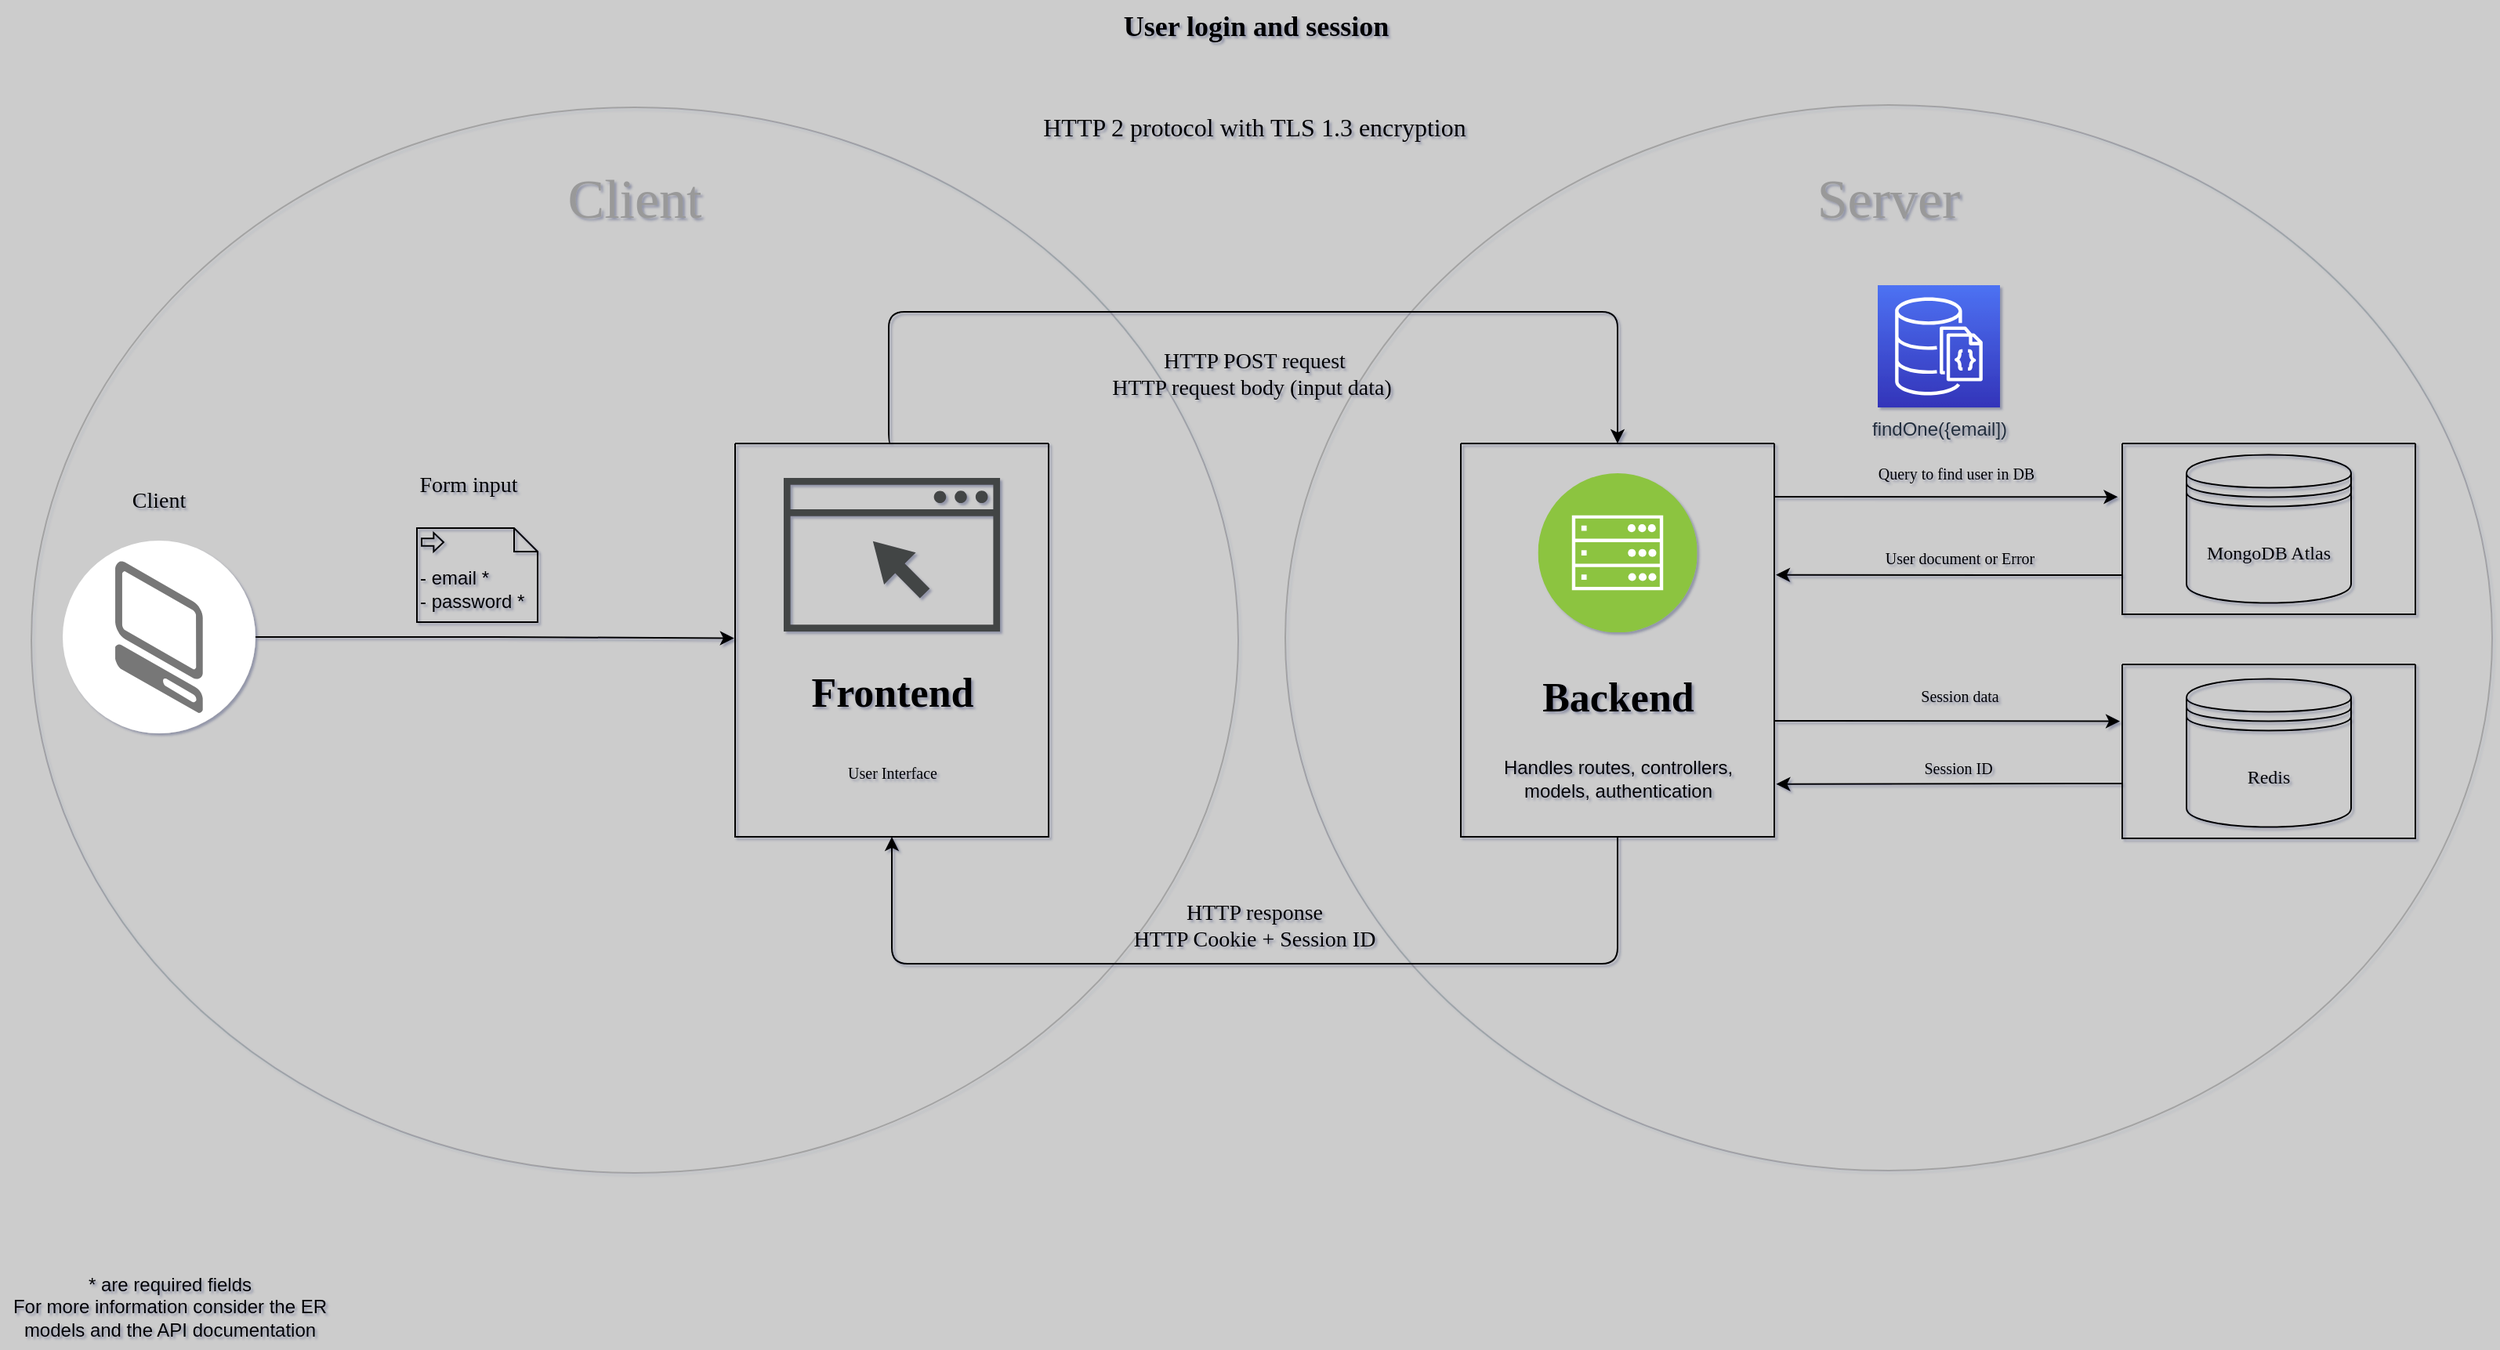 <mxfile version="21.6.8" type="device" pages="2">
  <diagram id="StKpXvQjdSyoZ6MgZJK2" name="Login">
    <mxGraphModel dx="1717" dy="985" grid="0" gridSize="10" guides="1" tooltips="1" connect="0" arrows="1" fold="1" page="1" pageScale="1" pageWidth="1600" pageHeight="900" background="#CCCCCC" math="0" shadow="1">
      <root>
        <mxCell id="0" />
        <mxCell id="1" parent="0" />
        <mxCell id="V8MKKuzJBGjJsVR3TjBU-52" value="" style="ellipse;whiteSpace=wrap;html=1;rounded=1;shadow=0;fontFamily=Lucida Console;fontSize=16;fillColor=none;opacity=20;" parent="1" vertex="1">
          <mxGeometry x="20" y="111.5" width="770" height="680" as="geometry" />
        </mxCell>
        <mxCell id="V8MKKuzJBGjJsVR3TjBU-56" value="" style="ellipse;whiteSpace=wrap;html=1;rounded=1;shadow=0;fontFamily=Lucida Console;fontSize=16;fillColor=none;opacity=20;" parent="1" vertex="1">
          <mxGeometry x="820" y="110" width="770" height="680" as="geometry" />
        </mxCell>
        <mxCell id="-9RqMmMAqNWInjNPRv1z-26" style="edgeStyle=orthogonalEdgeStyle;rounded=0;orthogonalLoop=1;jettySize=auto;html=1;entryX=-0.003;entryY=0.495;entryDx=0;entryDy=0;entryPerimeter=0;" parent="1" source="V8MKKuzJBGjJsVR3TjBU-2" target="V8MKKuzJBGjJsVR3TjBU-11" edge="1">
          <mxGeometry relative="1" as="geometry" />
        </mxCell>
        <mxCell id="V8MKKuzJBGjJsVR3TjBU-2" value="" style="ellipse;whiteSpace=wrap;html=1;aspect=fixed;strokeColor=none;rounded=1;" parent="1" vertex="1">
          <mxGeometry x="40" y="388" width="123" height="123" as="geometry" />
        </mxCell>
        <mxCell id="V8MKKuzJBGjJsVR3TjBU-3" value="&lt;font style=&quot;font-size: 14px;&quot;&gt;Client&lt;/font&gt;" style="text;html=1;strokeColor=none;fillColor=none;align=center;verticalAlign=middle;whiteSpace=wrap;rounded=1;fontFamily=Lucida Console;fontSize=14;" parent="1" vertex="1">
          <mxGeometry x="48" y="348" width="107" height="30" as="geometry" />
        </mxCell>
        <mxCell id="V8MKKuzJBGjJsVR3TjBU-37" style="edgeStyle=orthogonalEdgeStyle;rounded=1;orthogonalLoop=1;jettySize=auto;html=1;exitX=0.5;exitY=0;exitDx=0;exitDy=0;entryX=0.5;entryY=0;entryDx=0;entryDy=0;fontFamily=Lucida Console;fontSize=16;" parent="1" source="V8MKKuzJBGjJsVR3TjBU-11" target="V8MKKuzJBGjJsVR3TjBU-14" edge="1">
          <mxGeometry relative="1" as="geometry">
            <Array as="points">
              <mxPoint x="567" y="242" />
              <mxPoint x="1032" y="242" />
            </Array>
          </mxGeometry>
        </mxCell>
        <mxCell id="V8MKKuzJBGjJsVR3TjBU-11" value="" style="swimlane;startSize=0;rounded=1;shadow=0;fontSize=14;fillColor=none;" parent="1" vertex="1">
          <mxGeometry x="469" y="326" width="200" height="251" as="geometry">
            <mxRectangle x="510" y="320" width="50" height="40" as="alternateBounds" />
          </mxGeometry>
        </mxCell>
        <mxCell id="V8MKKuzJBGjJsVR3TjBU-9" value="" style="pointerEvents=1;shadow=0;dashed=0;html=1;strokeColor=none;fillColor=#434445;aspect=fixed;labelPosition=center;verticalLabelPosition=bottom;verticalAlign=top;align=center;outlineConnect=0;shape=mxgraph.vvd.web_browser;rounded=1;fontSize=14;" parent="V8MKKuzJBGjJsVR3TjBU-11" vertex="1">
          <mxGeometry x="30.98" y="22" width="138.04" height="98" as="geometry" />
        </mxCell>
        <mxCell id="V8MKKuzJBGjJsVR3TjBU-13" value="&lt;b&gt;&lt;font face=&quot;Lucida Console&quot; style=&quot;font-size: 26px;&quot;&gt;Frontend&lt;/font&gt;&lt;/b&gt;" style="text;html=1;align=center;verticalAlign=middle;resizable=0;points=[];autosize=1;strokeColor=none;fillColor=none;fontSize=14;rounded=1;" parent="V8MKKuzJBGjJsVR3TjBU-11" vertex="1">
          <mxGeometry x="25" y="139" width="150" height="40" as="geometry" />
        </mxCell>
        <mxCell id="V8MKKuzJBGjJsVR3TjBU-47" value="User Interface" style="text;html=1;align=center;verticalAlign=middle;resizable=0;points=[];autosize=1;strokeColor=none;fillColor=none;fontSize=10;fontFamily=Lucida Console;rounded=1;" parent="V8MKKuzJBGjJsVR3TjBU-11" vertex="1">
          <mxGeometry x="49" y="198" width="102" height="24" as="geometry" />
        </mxCell>
        <mxCell id="V8MKKuzJBGjJsVR3TjBU-25" style="edgeStyle=orthogonalEdgeStyle;rounded=1;orthogonalLoop=1;jettySize=auto;html=1;exitX=0.5;exitY=1;exitDx=0;exitDy=0;entryX=0.5;entryY=1;entryDx=0;entryDy=0;fontFamily=Lucida Console;fontSize=14;" parent="1" source="V8MKKuzJBGjJsVR3TjBU-14" target="V8MKKuzJBGjJsVR3TjBU-11" edge="1">
          <mxGeometry relative="1" as="geometry">
            <Array as="points">
              <mxPoint x="802" y="658" />
              <mxPoint x="392" y="658" />
            </Array>
          </mxGeometry>
        </mxCell>
        <mxCell id="-9RqMmMAqNWInjNPRv1z-22" style="edgeStyle=orthogonalEdgeStyle;rounded=0;orthogonalLoop=1;jettySize=auto;html=1;entryX=-0.008;entryY=0.327;entryDx=0;entryDy=0;entryPerimeter=0;" parent="1" source="V8MKKuzJBGjJsVR3TjBU-14" target="-9RqMmMAqNWInjNPRv1z-15" edge="1">
          <mxGeometry relative="1" as="geometry">
            <Array as="points">
              <mxPoint x="1167" y="503" />
              <mxPoint x="1167" y="503" />
            </Array>
          </mxGeometry>
        </mxCell>
        <mxCell id="-9RqMmMAqNWInjNPRv1z-24" style="edgeStyle=orthogonalEdgeStyle;rounded=0;orthogonalLoop=1;jettySize=auto;html=1;entryX=-0.015;entryY=0.313;entryDx=0;entryDy=0;entryPerimeter=0;" parent="1" source="V8MKKuzJBGjJsVR3TjBU-14" target="V8MKKuzJBGjJsVR3TjBU-27" edge="1">
          <mxGeometry relative="1" as="geometry">
            <Array as="points">
              <mxPoint x="1166" y="360" />
              <mxPoint x="1166" y="360" />
            </Array>
          </mxGeometry>
        </mxCell>
        <mxCell id="V8MKKuzJBGjJsVR3TjBU-14" value="" style="swimlane;startSize=0;rounded=1;shadow=0;fontSize=14;fillColor=none;" parent="1" vertex="1">
          <mxGeometry x="932" y="326" width="200" height="251" as="geometry">
            <mxRectangle x="650" y="288.5" width="50" height="40" as="alternateBounds" />
          </mxGeometry>
        </mxCell>
        <mxCell id="V8MKKuzJBGjJsVR3TjBU-16" value="&lt;b&gt;&lt;font face=&quot;Lucida Console&quot; style=&quot;font-size: 26px;&quot;&gt;Backend&lt;/font&gt;&lt;/b&gt;" style="text;html=1;align=center;verticalAlign=middle;resizable=0;points=[];autosize=1;strokeColor=none;fillColor=none;fontSize=14;rounded=1;" parent="V8MKKuzJBGjJsVR3TjBU-14" vertex="1">
          <mxGeometry x="30" y="142" width="140" height="40" as="geometry" />
        </mxCell>
        <mxCell id="V8MKKuzJBGjJsVR3TjBU-17" value="" style="aspect=fixed;perimeter=ellipsePerimeter;html=1;align=center;shadow=0;dashed=0;fontColor=#4277BB;labelBackgroundColor=#ffffff;fontSize=12;spacingTop=3;image;image=img/lib/ibm/infrastructure/mobile_backend.svg;rounded=1;fontFamily=Lucida Console;fillColor=none;" parent="V8MKKuzJBGjJsVR3TjBU-14" vertex="1">
          <mxGeometry x="49.25" y="19" width="101.5" height="101.5" as="geometry" />
        </mxCell>
        <mxCell id="-9RqMmMAqNWInjNPRv1z-2" value="Handles routes, controllers, models, authentication" style="text;html=1;strokeColor=none;fillColor=none;align=center;verticalAlign=middle;whiteSpace=wrap;rounded=0;" parent="V8MKKuzJBGjJsVR3TjBU-14" vertex="1">
          <mxGeometry x="11" y="185" width="179" height="58" as="geometry" />
        </mxCell>
        <mxCell id="V8MKKuzJBGjJsVR3TjBU-19" value="" style="shape=mxgraph.bpmn.data;labelPosition=center;verticalLabelPosition=bottom;align=center;verticalAlign=top;whiteSpace=wrap;size=15;html=1;bpmnTransferType=input;rounded=1;shadow=0;fontFamily=Lucida Console;fontSize=26;fillColor=none;" parent="1" vertex="1">
          <mxGeometry x="266" y="380" width="77" height="60" as="geometry" />
        </mxCell>
        <mxCell id="V8MKKuzJBGjJsVR3TjBU-22" value="&lt;font style=&quot;font-size: 14px;&quot;&gt;Form input&lt;/font&gt;" style="text;html=1;strokeColor=none;fillColor=none;align=center;verticalAlign=middle;whiteSpace=wrap;rounded=1;shadow=0;fontFamily=Lucida Console;fontSize=14;" parent="1" vertex="1">
          <mxGeometry x="184" y="338" width="230" height="30" as="geometry" />
        </mxCell>
        <mxCell id="V8MKKuzJBGjJsVR3TjBU-24" value="HTTP POST request&lt;br&gt;HTTP request body (input data)&amp;nbsp; &amp;nbsp;" style="text;html=1;strokeColor=none;fillColor=none;align=center;verticalAlign=middle;whiteSpace=wrap;rounded=1;shadow=0;fontFamily=Lucida Console;fontSize=14;" parent="1" vertex="1">
          <mxGeometry x="707" y="258" width="187" height="65" as="geometry" />
        </mxCell>
        <mxCell id="V8MKKuzJBGjJsVR3TjBU-26" value="HTTP response&lt;br&gt;HTTP Cookie + Session ID" style="text;html=1;align=center;verticalAlign=middle;resizable=0;points=[];autosize=1;strokeColor=none;fillColor=none;fontSize=14;fontFamily=Lucida Console;rounded=1;" parent="1" vertex="1">
          <mxGeometry x="690" y="611" width="220" height="46" as="geometry" />
        </mxCell>
        <mxCell id="-9RqMmMAqNWInjNPRv1z-25" style="edgeStyle=orthogonalEdgeStyle;rounded=0;orthogonalLoop=1;jettySize=auto;html=1;entryX=1.005;entryY=0.334;entryDx=0;entryDy=0;entryPerimeter=0;" parent="1" source="V8MKKuzJBGjJsVR3TjBU-27" target="V8MKKuzJBGjJsVR3TjBU-14" edge="1">
          <mxGeometry relative="1" as="geometry">
            <Array as="points">
              <mxPoint x="1325" y="410" />
              <mxPoint x="1325" y="410" />
            </Array>
          </mxGeometry>
        </mxCell>
        <mxCell id="V8MKKuzJBGjJsVR3TjBU-27" value="" style="swimlane;startSize=0;rounded=1;shadow=0;fontSize=14;fillColor=none;" parent="1" vertex="1">
          <mxGeometry x="1354" y="326" width="187" height="109" as="geometry">
            <mxRectangle x="650" y="288.5" width="50" height="40" as="alternateBounds" />
          </mxGeometry>
        </mxCell>
        <mxCell id="V8MKKuzJBGjJsVR3TjBU-34" value="MongoDB Atlas" style="shape=datastore;whiteSpace=wrap;html=1;rounded=1;shadow=0;fontFamily=Lucida Console;fontSize=12;fillColor=none;" parent="V8MKKuzJBGjJsVR3TjBU-27" vertex="1">
          <mxGeometry x="41" y="7.25" width="105" height="94.5" as="geometry" />
        </mxCell>
        <mxCell id="V8MKKuzJBGjJsVR3TjBU-33" value="&lt;b style=&quot;&quot;&gt;&lt;font style=&quot;font-size: 18px;&quot;&gt;User login and session&lt;/font&gt;&lt;/b&gt;" style="text;html=1;align=center;verticalAlign=middle;resizable=0;points=[];autosize=1;strokeColor=none;fillColor=none;fontSize=16;fontFamily=Lucida Console;rounded=1;" parent="1" vertex="1">
          <mxGeometry x="669.5" y="43" width="263" height="34" as="geometry" />
        </mxCell>
        <mxCell id="V8MKKuzJBGjJsVR3TjBU-43" value="&lt;span style=&quot;font-size: 10px;&quot;&gt;Query to find user in DB&amp;nbsp;&lt;/span&gt;" style="text;html=1;align=center;verticalAlign=middle;resizable=0;points=[];autosize=1;strokeColor=none;fillColor=none;fontSize=18;fontFamily=Lucida Console;rounded=1;" parent="1" vertex="1">
          <mxGeometry x="1164.5" y="326" width="169" height="34" as="geometry" />
        </mxCell>
        <mxCell id="V8MKKuzJBGjJsVR3TjBU-44" value="&lt;span style=&quot;font-size: 10px;&quot;&gt;User document or Error&lt;/span&gt;" style="text;html=1;align=center;verticalAlign=middle;resizable=0;points=[];autosize=1;strokeColor=none;fillColor=none;fontSize=18;fontFamily=Lucida Console;rounded=1;" parent="1" vertex="1">
          <mxGeometry x="1174" y="380" width="151" height="34" as="geometry" />
        </mxCell>
        <mxCell id="V8MKKuzJBGjJsVR3TjBU-48" value="&lt;font style=&quot;font-size: 16px;&quot;&gt;HTTP 2 protocol with TLS 1.3 encryption&lt;/font&gt;" style="text;html=1;align=center;verticalAlign=middle;resizable=0;points=[];autosize=1;strokeColor=none;fillColor=none;fontSize=10;fontFamily=Lucida Console;rounded=1;" parent="1" vertex="1">
          <mxGeometry x="603" y="108" width="394" height="31" as="geometry" />
        </mxCell>
        <mxCell id="V8MKKuzJBGjJsVR3TjBU-53" value="&lt;font color=&quot;#999999&quot; style=&quot;font-size: 35px;&quot;&gt;Client&lt;/font&gt;" style="text;html=1;strokeColor=none;fillColor=none;align=center;verticalAlign=middle;whiteSpace=wrap;rounded=1;shadow=0;fontFamily=Lucida Console;fontSize=16;opacity=20;" parent="1" vertex="1">
          <mxGeometry x="255" y="110" width="300" height="120" as="geometry" />
        </mxCell>
        <mxCell id="V8MKKuzJBGjJsVR3TjBU-57" value="&lt;font color=&quot;#999999&quot; style=&quot;font-size: 35px;&quot;&gt;Server&lt;/font&gt;" style="text;html=1;strokeColor=none;fillColor=none;align=center;verticalAlign=middle;whiteSpace=wrap;rounded=1;shadow=0;fontFamily=Lucida Console;fontSize=16;opacity=20;" parent="1" vertex="1">
          <mxGeometry x="1055" y="110" width="300" height="120" as="geometry" />
        </mxCell>
        <mxCell id="V8MKKuzJBGjJsVR3TjBU-49" value="" style="verticalLabelPosition=bottom;html=1;verticalAlign=top;strokeWidth=1;align=center;outlineConnect=0;dashed=0;outlineConnect=0;shape=mxgraph.aws3d.client;aspect=fixed;strokeColor=none;fillColor=#777777;rounded=1;shadow=0;fontFamily=Lucida Console;fontSize=16;autosize=0;" parent="1" vertex="1">
          <mxGeometry x="73.52" y="401" width="55.96" height="97" as="geometry" />
        </mxCell>
        <mxCell id="-9RqMmMAqNWInjNPRv1z-23" style="edgeStyle=orthogonalEdgeStyle;rounded=0;orthogonalLoop=1;jettySize=auto;html=1;entryX=1.006;entryY=0.866;entryDx=0;entryDy=0;entryPerimeter=0;" parent="1" source="-9RqMmMAqNWInjNPRv1z-15" target="V8MKKuzJBGjJsVR3TjBU-14" edge="1">
          <mxGeometry relative="1" as="geometry">
            <Array as="points">
              <mxPoint x="1324" y="543" />
              <mxPoint x="1324" y="543" />
            </Array>
          </mxGeometry>
        </mxCell>
        <mxCell id="-9RqMmMAqNWInjNPRv1z-15" value="" style="swimlane;startSize=0;rounded=1;shadow=0;fontSize=14;fillColor=none;" parent="1" vertex="1">
          <mxGeometry x="1354" y="467" width="187" height="111" as="geometry">
            <mxRectangle x="650" y="288.5" width="50" height="40" as="alternateBounds" />
          </mxGeometry>
        </mxCell>
        <mxCell id="-9RqMmMAqNWInjNPRv1z-16" value="Redis" style="shape=datastore;whiteSpace=wrap;html=1;rounded=1;shadow=0;fontFamily=Lucida Console;fontSize=12;fillColor=none;" parent="-9RqMmMAqNWInjNPRv1z-15" vertex="1">
          <mxGeometry x="41" y="9.25" width="105" height="94.5" as="geometry" />
        </mxCell>
        <mxCell id="-9RqMmMAqNWInjNPRv1z-17" value="&lt;span style=&quot;font-size: 10px;&quot;&gt;Session data&lt;/span&gt;" style="text;html=1;align=center;verticalAlign=middle;resizable=0;points=[];autosize=1;strokeColor=none;fillColor=none;fontSize=18;fontFamily=Lucida Console;rounded=1;" parent="1" vertex="1">
          <mxGeometry x="1204.5" y="468" width="90" height="34" as="geometry" />
        </mxCell>
        <mxCell id="-9RqMmMAqNWInjNPRv1z-18" value="&lt;span style=&quot;font-size: 10px;&quot;&gt;Session ID&lt;/span&gt;" style="text;html=1;align=center;verticalAlign=middle;resizable=0;points=[];autosize=1;strokeColor=none;fillColor=none;fontSize=18;fontFamily=Lucida Console;rounded=1;" parent="1" vertex="1">
          <mxGeometry x="1210" y="514" width="78" height="34" as="geometry" />
        </mxCell>
        <mxCell id="z3XhKlLZN3lKFFoTtSt--1" value="findOne({email])" style="sketch=0;points=[[0,0,0],[0.25,0,0],[0.5,0,0],[0.75,0,0],[1,0,0],[0,1,0],[0.25,1,0],[0.5,1,0],[0.75,1,0],[1,1,0],[0,0.25,0],[0,0.5,0],[0,0.75,0],[1,0.25,0],[1,0.5,0],[1,0.75,0]];outlineConnect=0;fontColor=#232F3E;gradientColor=#4D72F3;gradientDirection=north;fillColor=#3334B9;strokeColor=#ffffff;dashed=0;verticalLabelPosition=bottom;verticalAlign=top;align=center;html=1;fontSize=12;fontStyle=0;aspect=fixed;shape=mxgraph.aws4.resourceIcon;resIcon=mxgraph.aws4.documentdb_with_mongodb_compatibility;" vertex="1" parent="1">
          <mxGeometry x="1198" y="225" width="78" height="78" as="geometry" />
        </mxCell>
        <mxCell id="z3XhKlLZN3lKFFoTtSt--4" value="- email *&lt;br&gt;- password *" style="text;html=1;strokeColor=none;fillColor=none;align=left;verticalAlign=middle;whiteSpace=wrap;rounded=0;" vertex="1" parent="1">
          <mxGeometry x="266" y="404" width="75" height="29" as="geometry" />
        </mxCell>
        <mxCell id="B9VTtbTMd0n54bOwhpEi-1" value="* are required fields&lt;br&gt;For more information consider the ER models and the API documentation" style="text;html=1;strokeColor=none;fillColor=none;align=center;verticalAlign=middle;whiteSpace=wrap;rounded=0;" vertex="1" parent="1">
          <mxGeometry y="853" width="217" height="47" as="geometry" />
        </mxCell>
      </root>
    </mxGraphModel>
  </diagram>
  <diagram name="Register" id="ts17qKT8s-TU_hjj9gDW">
    <mxGraphModel dx="1421" dy="815" grid="0" gridSize="10" guides="1" tooltips="1" connect="0" arrows="1" fold="1" page="1" pageScale="1" pageWidth="1600" pageHeight="900" background="#CCCCCC" math="0" shadow="1">
      <root>
        <mxCell id="OfTwKNoN67JhUYbiT8ji-0" />
        <mxCell id="OfTwKNoN67JhUYbiT8ji-1" parent="OfTwKNoN67JhUYbiT8ji-0" />
        <mxCell id="OfTwKNoN67JhUYbiT8ji-2" value="" style="ellipse;whiteSpace=wrap;html=1;rounded=1;shadow=0;fontFamily=Lucida Console;fontSize=16;fillColor=none;opacity=20;" vertex="1" parent="OfTwKNoN67JhUYbiT8ji-1">
          <mxGeometry x="20" y="111.5" width="770" height="680" as="geometry" />
        </mxCell>
        <mxCell id="OfTwKNoN67JhUYbiT8ji-3" value="" style="ellipse;whiteSpace=wrap;html=1;rounded=1;shadow=0;fontFamily=Lucida Console;fontSize=16;fillColor=none;opacity=20;movable=0;resizable=0;rotatable=0;deletable=0;editable=0;locked=1;connectable=0;" vertex="1" parent="OfTwKNoN67JhUYbiT8ji-1">
          <mxGeometry x="820" y="110" width="770" height="680" as="geometry" />
        </mxCell>
        <mxCell id="OfTwKNoN67JhUYbiT8ji-4" style="edgeStyle=orthogonalEdgeStyle;rounded=0;orthogonalLoop=1;jettySize=auto;html=1;entryX=-0.003;entryY=0.495;entryDx=0;entryDy=0;entryPerimeter=0;" edge="1" parent="OfTwKNoN67JhUYbiT8ji-1" source="OfTwKNoN67JhUYbiT8ji-5" target="OfTwKNoN67JhUYbiT8ji-8">
          <mxGeometry relative="1" as="geometry" />
        </mxCell>
        <mxCell id="OfTwKNoN67JhUYbiT8ji-5" value="" style="ellipse;whiteSpace=wrap;html=1;aspect=fixed;strokeColor=none;rounded=1;" vertex="1" parent="OfTwKNoN67JhUYbiT8ji-1">
          <mxGeometry x="40" y="388" width="123" height="123" as="geometry" />
        </mxCell>
        <mxCell id="OfTwKNoN67JhUYbiT8ji-6" value="&lt;font style=&quot;font-size: 14px;&quot;&gt;Client&lt;/font&gt;" style="text;html=1;strokeColor=none;fillColor=none;align=center;verticalAlign=middle;whiteSpace=wrap;rounded=1;fontFamily=Lucida Console;fontSize=14;" vertex="1" parent="OfTwKNoN67JhUYbiT8ji-1">
          <mxGeometry x="48" y="348" width="107" height="30" as="geometry" />
        </mxCell>
        <mxCell id="OfTwKNoN67JhUYbiT8ji-7" style="edgeStyle=orthogonalEdgeStyle;rounded=1;orthogonalLoop=1;jettySize=auto;html=1;exitX=0.5;exitY=0;exitDx=0;exitDy=0;entryX=0.5;entryY=0;entryDx=0;entryDy=0;fontFamily=Lucida Console;fontSize=16;" edge="1" parent="OfTwKNoN67JhUYbiT8ji-1" source="OfTwKNoN67JhUYbiT8ji-8" target="OfTwKNoN67JhUYbiT8ji-15">
          <mxGeometry relative="1" as="geometry">
            <Array as="points">
              <mxPoint x="567" y="242" />
              <mxPoint x="1032" y="242" />
            </Array>
          </mxGeometry>
        </mxCell>
        <mxCell id="OfTwKNoN67JhUYbiT8ji-8" value="" style="swimlane;startSize=0;rounded=1;shadow=0;fontSize=14;fillColor=none;" vertex="1" parent="OfTwKNoN67JhUYbiT8ji-1">
          <mxGeometry x="469" y="326" width="200" height="251" as="geometry">
            <mxRectangle x="510" y="320" width="50" height="40" as="alternateBounds" />
          </mxGeometry>
        </mxCell>
        <mxCell id="OfTwKNoN67JhUYbiT8ji-9" value="" style="pointerEvents=1;shadow=0;dashed=0;html=1;strokeColor=none;fillColor=#434445;aspect=fixed;labelPosition=center;verticalLabelPosition=bottom;verticalAlign=top;align=center;outlineConnect=0;shape=mxgraph.vvd.web_browser;rounded=1;fontSize=14;" vertex="1" parent="OfTwKNoN67JhUYbiT8ji-8">
          <mxGeometry x="30.98" y="22" width="138.04" height="98" as="geometry" />
        </mxCell>
        <mxCell id="OfTwKNoN67JhUYbiT8ji-10" value="&lt;b&gt;&lt;font face=&quot;Lucida Console&quot; style=&quot;font-size: 26px;&quot;&gt;Frontend&lt;/font&gt;&lt;/b&gt;" style="text;html=1;align=center;verticalAlign=middle;resizable=0;points=[];autosize=1;strokeColor=none;fillColor=none;fontSize=14;rounded=1;" vertex="1" parent="OfTwKNoN67JhUYbiT8ji-8">
          <mxGeometry x="25" y="139" width="150" height="40" as="geometry" />
        </mxCell>
        <mxCell id="OfTwKNoN67JhUYbiT8ji-11" value="User Interface" style="text;html=1;align=center;verticalAlign=middle;resizable=0;points=[];autosize=1;strokeColor=none;fillColor=none;fontSize=10;fontFamily=Lucida Console;rounded=1;" vertex="1" parent="OfTwKNoN67JhUYbiT8ji-8">
          <mxGeometry x="49" y="198" width="102" height="24" as="geometry" />
        </mxCell>
        <mxCell id="OfTwKNoN67JhUYbiT8ji-12" style="edgeStyle=orthogonalEdgeStyle;rounded=1;orthogonalLoop=1;jettySize=auto;html=1;exitX=0.5;exitY=1;exitDx=0;exitDy=0;entryX=0.5;entryY=1;entryDx=0;entryDy=0;fontFamily=Lucida Console;fontSize=14;" edge="1" parent="OfTwKNoN67JhUYbiT8ji-1" source="OfTwKNoN67JhUYbiT8ji-15" target="OfTwKNoN67JhUYbiT8ji-8">
          <mxGeometry relative="1" as="geometry">
            <Array as="points">
              <mxPoint x="802" y="658" />
              <mxPoint x="392" y="658" />
            </Array>
          </mxGeometry>
        </mxCell>
        <mxCell id="OfTwKNoN67JhUYbiT8ji-14" style="edgeStyle=orthogonalEdgeStyle;rounded=0;orthogonalLoop=1;jettySize=auto;html=1;entryX=-0.015;entryY=0.313;entryDx=0;entryDy=0;entryPerimeter=0;" edge="1" parent="OfTwKNoN67JhUYbiT8ji-1" target="OfTwKNoN67JhUYbiT8ji-24">
          <mxGeometry relative="1" as="geometry">
            <Array as="points">
              <mxPoint x="1166" y="427" />
              <mxPoint x="1166" y="427" />
            </Array>
            <mxPoint x="1132" y="427.034" as="sourcePoint" />
          </mxGeometry>
        </mxCell>
        <mxCell id="OfTwKNoN67JhUYbiT8ji-15" value="" style="swimlane;startSize=0;rounded=1;shadow=0;fontSize=14;fillColor=none;" vertex="1" parent="OfTwKNoN67JhUYbiT8ji-1">
          <mxGeometry x="932" y="326" width="200" height="251" as="geometry">
            <mxRectangle x="650" y="288.5" width="50" height="40" as="alternateBounds" />
          </mxGeometry>
        </mxCell>
        <mxCell id="OfTwKNoN67JhUYbiT8ji-16" value="&lt;b&gt;&lt;font face=&quot;Lucida Console&quot; style=&quot;font-size: 26px;&quot;&gt;Backend&lt;/font&gt;&lt;/b&gt;" style="text;html=1;align=center;verticalAlign=middle;resizable=0;points=[];autosize=1;strokeColor=none;fillColor=none;fontSize=14;rounded=1;" vertex="1" parent="OfTwKNoN67JhUYbiT8ji-15">
          <mxGeometry x="30" y="142" width="140" height="40" as="geometry" />
        </mxCell>
        <mxCell id="OfTwKNoN67JhUYbiT8ji-17" value="" style="aspect=fixed;perimeter=ellipsePerimeter;html=1;align=center;shadow=0;dashed=0;fontColor=#4277BB;labelBackgroundColor=#ffffff;fontSize=12;spacingTop=3;image;image=img/lib/ibm/infrastructure/mobile_backend.svg;rounded=1;fontFamily=Lucida Console;fillColor=none;" vertex="1" parent="OfTwKNoN67JhUYbiT8ji-15">
          <mxGeometry x="49.25" y="19" width="101.5" height="101.5" as="geometry" />
        </mxCell>
        <mxCell id="OfTwKNoN67JhUYbiT8ji-18" value="Handles routes, controllers, models, authentication" style="text;html=1;strokeColor=none;fillColor=none;align=center;verticalAlign=middle;whiteSpace=wrap;rounded=0;" vertex="1" parent="OfTwKNoN67JhUYbiT8ji-15">
          <mxGeometry x="11" y="185" width="179" height="58" as="geometry" />
        </mxCell>
        <mxCell id="OfTwKNoN67JhUYbiT8ji-19" value="" style="shape=mxgraph.bpmn.data;labelPosition=center;verticalLabelPosition=bottom;align=center;verticalAlign=top;whiteSpace=wrap;size=15;html=1;bpmnTransferType=input;rounded=1;shadow=0;fontFamily=Lucida Console;fontSize=26;fillColor=none;" vertex="1" parent="OfTwKNoN67JhUYbiT8ji-1">
          <mxGeometry x="245" y="351" width="114" height="92" as="geometry" />
        </mxCell>
        <mxCell id="OfTwKNoN67JhUYbiT8ji-20" value="&lt;font style=&quot;font-size: 14px;&quot;&gt;Form input&lt;/font&gt;" style="text;html=1;strokeColor=none;fillColor=none;align=center;verticalAlign=middle;whiteSpace=wrap;rounded=1;shadow=0;fontFamily=Lucida Console;fontSize=14;" vertex="1" parent="OfTwKNoN67JhUYbiT8ji-1">
          <mxGeometry x="184" y="307" width="230" height="30" as="geometry" />
        </mxCell>
        <mxCell id="OfTwKNoN67JhUYbiT8ji-21" value="HTTP POST request&lt;br&gt;HTTP request body (input data)&amp;nbsp; &amp;nbsp;" style="text;html=1;strokeColor=none;fillColor=none;align=center;verticalAlign=middle;whiteSpace=wrap;rounded=1;shadow=0;fontFamily=Lucida Console;fontSize=14;" vertex="1" parent="OfTwKNoN67JhUYbiT8ji-1">
          <mxGeometry x="707" y="258" width="187" height="65" as="geometry" />
        </mxCell>
        <mxCell id="OfTwKNoN67JhUYbiT8ji-22" value="HTTP response" style="text;html=1;align=center;verticalAlign=middle;resizable=0;points=[];autosize=1;strokeColor=none;fillColor=none;fontSize=14;fontFamily=Lucida Console;rounded=1;" vertex="1" parent="OfTwKNoN67JhUYbiT8ji-1">
          <mxGeometry x="736" y="620" width="128" height="29" as="geometry" />
        </mxCell>
        <mxCell id="OfTwKNoN67JhUYbiT8ji-23" style="edgeStyle=orthogonalEdgeStyle;rounded=0;orthogonalLoop=1;jettySize=auto;html=1;entryX=1.005;entryY=0.334;entryDx=0;entryDy=0;entryPerimeter=0;" edge="1" parent="OfTwKNoN67JhUYbiT8ji-1" source="OfTwKNoN67JhUYbiT8ji-24">
          <mxGeometry relative="1" as="geometry">
            <Array as="points">
              <mxPoint x="1325" y="477" />
              <mxPoint x="1325" y="477" />
            </Array>
            <mxPoint x="1133" y="476.834" as="targetPoint" />
          </mxGeometry>
        </mxCell>
        <mxCell id="OfTwKNoN67JhUYbiT8ji-24" value="" style="swimlane;startSize=0;rounded=1;shadow=0;fontSize=14;fillColor=none;" vertex="1" parent="OfTwKNoN67JhUYbiT8ji-1">
          <mxGeometry x="1354" y="393" width="187" height="109" as="geometry">
            <mxRectangle x="650" y="288.5" width="50" height="40" as="alternateBounds" />
          </mxGeometry>
        </mxCell>
        <mxCell id="OfTwKNoN67JhUYbiT8ji-25" value="MongoDB Atlas" style="shape=datastore;whiteSpace=wrap;html=1;rounded=1;shadow=0;fontFamily=Lucida Console;fontSize=12;fillColor=none;" vertex="1" parent="OfTwKNoN67JhUYbiT8ji-24">
          <mxGeometry x="41" y="7.25" width="105" height="94.5" as="geometry" />
        </mxCell>
        <mxCell id="OfTwKNoN67JhUYbiT8ji-26" value="&lt;span style=&quot;font-size: 18px;&quot;&gt;&lt;b&gt;User registration&lt;/b&gt;&lt;/span&gt;" style="text;html=1;align=center;verticalAlign=middle;resizable=0;points=[];autosize=1;strokeColor=none;fillColor=none;fontSize=16;fontFamily=Lucida Console;rounded=1;" vertex="1" parent="OfTwKNoN67JhUYbiT8ji-1">
          <mxGeometry x="696.5" y="43" width="208" height="34" as="geometry" />
        </mxCell>
        <mxCell id="OfTwKNoN67JhUYbiT8ji-27" value="&lt;span style=&quot;font-size: 10px;&quot;&gt;Query to create user document&lt;/span&gt;" style="text;html=1;align=center;verticalAlign=middle;resizable=0;points=[];autosize=1;strokeColor=none;fillColor=none;fontSize=18;fontFamily=Lucida Console;rounded=1;" vertex="1" parent="OfTwKNoN67JhUYbiT8ji-1">
          <mxGeometry x="1152.5" y="393" width="193" height="34" as="geometry" />
        </mxCell>
        <mxCell id="OfTwKNoN67JhUYbiT8ji-28" value="&lt;span style=&quot;font-size: 10px;&quot;&gt;User document or Error&lt;/span&gt;" style="text;html=1;align=center;verticalAlign=middle;resizable=0;points=[];autosize=1;strokeColor=none;fillColor=none;fontSize=18;fontFamily=Lucida Console;rounded=1;" vertex="1" parent="OfTwKNoN67JhUYbiT8ji-1">
          <mxGeometry x="1174" y="447" width="151" height="34" as="geometry" />
        </mxCell>
        <mxCell id="OfTwKNoN67JhUYbiT8ji-29" value="&lt;font style=&quot;font-size: 16px;&quot;&gt;HTTP 2 protocol with TLS 1.3 encryption&lt;/font&gt;" style="text;html=1;align=center;verticalAlign=middle;resizable=0;points=[];autosize=1;strokeColor=none;fillColor=none;fontSize=10;fontFamily=Lucida Console;rounded=1;" vertex="1" parent="OfTwKNoN67JhUYbiT8ji-1">
          <mxGeometry x="603" y="108" width="394" height="31" as="geometry" />
        </mxCell>
        <mxCell id="OfTwKNoN67JhUYbiT8ji-30" value="&lt;font color=&quot;#999999&quot; style=&quot;font-size: 35px;&quot;&gt;Client&lt;/font&gt;" style="text;html=1;strokeColor=none;fillColor=none;align=center;verticalAlign=middle;whiteSpace=wrap;rounded=1;shadow=0;fontFamily=Lucida Console;fontSize=16;opacity=20;" vertex="1" parent="OfTwKNoN67JhUYbiT8ji-1">
          <mxGeometry x="255" y="110" width="300" height="120" as="geometry" />
        </mxCell>
        <mxCell id="OfTwKNoN67JhUYbiT8ji-31" value="&lt;font color=&quot;#999999&quot; style=&quot;font-size: 35px;&quot;&gt;Server&lt;/font&gt;" style="text;html=1;strokeColor=none;fillColor=none;align=center;verticalAlign=middle;whiteSpace=wrap;rounded=1;shadow=0;fontFamily=Lucida Console;fontSize=16;opacity=20;" vertex="1" parent="OfTwKNoN67JhUYbiT8ji-1">
          <mxGeometry x="1055" y="110" width="300" height="120" as="geometry" />
        </mxCell>
        <mxCell id="OfTwKNoN67JhUYbiT8ji-32" value="" style="verticalLabelPosition=bottom;html=1;verticalAlign=top;strokeWidth=1;align=center;outlineConnect=0;dashed=0;outlineConnect=0;shape=mxgraph.aws3d.client;aspect=fixed;strokeColor=none;fillColor=#777777;rounded=1;shadow=0;fontFamily=Lucida Console;fontSize=16;autosize=0;" vertex="1" parent="OfTwKNoN67JhUYbiT8ji-1">
          <mxGeometry x="73.52" y="401" width="55.96" height="97" as="geometry" />
        </mxCell>
        <mxCell id="OfTwKNoN67JhUYbiT8ji-38" value="create({req.body])" style="sketch=0;points=[[0,0,0],[0.25,0,0],[0.5,0,0],[0.75,0,0],[1,0,0],[0,1,0],[0.25,1,0],[0.5,1,0],[0.75,1,0],[1,1,0],[0,0.25,0],[0,0.5,0],[0,0.75,0],[1,0.25,0],[1,0.5,0],[1,0.75,0]];outlineConnect=0;fontColor=#232F3E;gradientColor=#4D72F3;gradientDirection=north;fillColor=#3334B9;strokeColor=#ffffff;dashed=0;verticalLabelPosition=bottom;verticalAlign=top;align=center;html=1;fontSize=12;fontStyle=0;aspect=fixed;shape=mxgraph.aws4.resourceIcon;resIcon=mxgraph.aws4.documentdb_with_mongodb_compatibility;" vertex="1" parent="OfTwKNoN67JhUYbiT8ji-1">
          <mxGeometry x="1198" y="292" width="78" height="78" as="geometry" />
        </mxCell>
        <mxCell id="OfTwKNoN67JhUYbiT8ji-39" value="- email *&lt;br&gt;- password *&amp;nbsp;&lt;br&gt;- passwordConfirm *&lt;br&gt;- role" style="text;html=1;strokeColor=none;fillColor=none;align=left;verticalAlign=middle;whiteSpace=wrap;rounded=0;" vertex="1" parent="OfTwKNoN67JhUYbiT8ji-1">
          <mxGeometry x="245" y="376" width="115" height="67" as="geometry" />
        </mxCell>
        <mxCell id="WZ2QmeiVH1vR-_8C8VRx-0" value="* are required fields&lt;br&gt;For more information consider the ER models and the API documentation" style="text;html=1;strokeColor=none;fillColor=none;align=center;verticalAlign=middle;whiteSpace=wrap;rounded=0;" vertex="1" parent="OfTwKNoN67JhUYbiT8ji-1">
          <mxGeometry y="853" width="217" height="47" as="geometry" />
        </mxCell>
      </root>
    </mxGraphModel>
  </diagram>
</mxfile>
